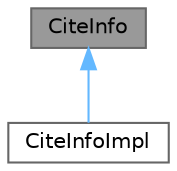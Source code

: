 digraph "CiteInfo"
{
 // INTERACTIVE_SVG=YES
 // LATEX_PDF_SIZE
  bgcolor="transparent";
  edge [fontname=Helvetica,fontsize=10,labelfontname=Helvetica,labelfontsize=10];
  node [fontname=Helvetica,fontsize=10,shape=box,height=0.2,width=0.4];
  Node1 [label="CiteInfo",height=0.2,width=0.4,color="gray40", fillcolor="grey60", style="filled", fontcolor="black",tooltip="Citation-related data."];
  Node1 -> Node2 [dir="back",color="steelblue1",style="solid"];
  Node2 [label="CiteInfoImpl",height=0.2,width=0.4,color="gray40", fillcolor="white", style="filled",URL="$d8/dbc/class_cite_info_impl.html",tooltip=" "];
}
